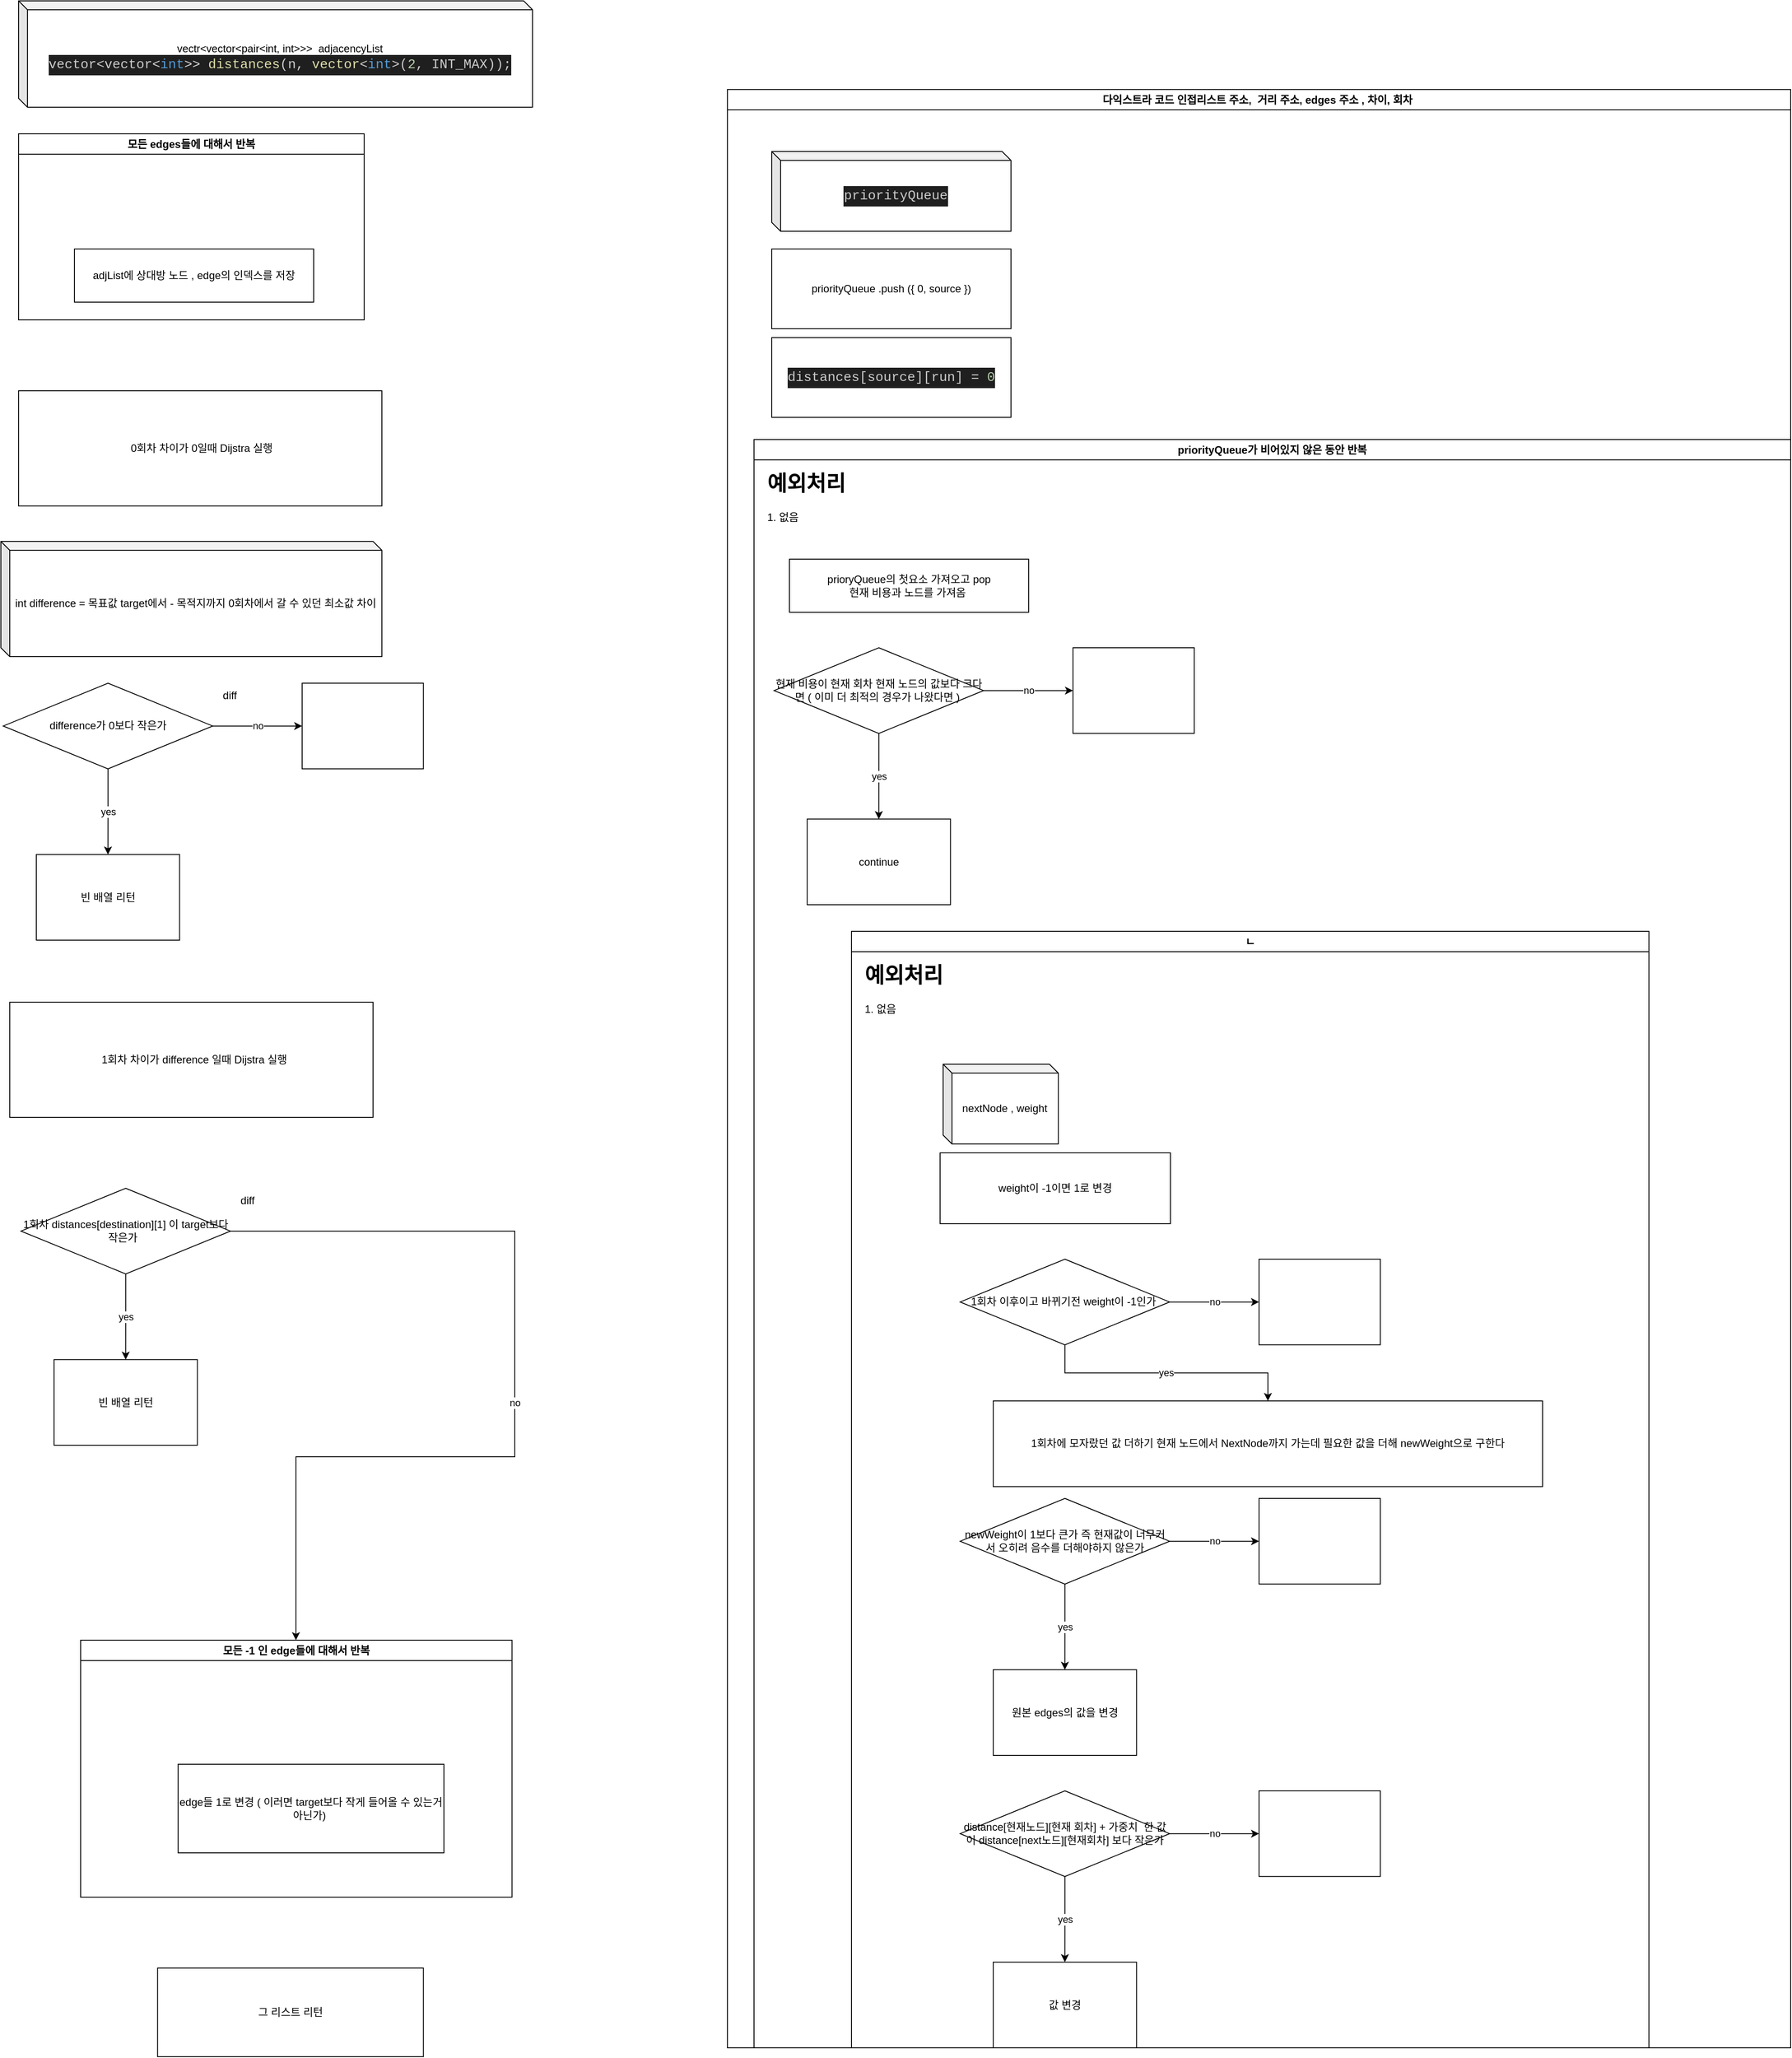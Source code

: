 <mxfile version="22.1.16" type="device">
  <diagram name="페이지-1" id="m9zzuuKFbmDfCAMSgIUq">
    <mxGraphModel dx="1475" dy="856" grid="1" gridSize="10" guides="1" tooltips="1" connect="1" arrows="1" fold="1" page="1" pageScale="1" pageWidth="827" pageHeight="1169" math="0" shadow="0">
      <root>
        <mxCell id="0" />
        <mxCell id="1" parent="0" />
        <mxCell id="aeBq3v3zaaAvEhFlKONQ-2" value="vectr&amp;lt;vector&amp;lt;pair&amp;lt;int, int&amp;gt;&amp;gt;&amp;gt;&amp;nbsp;&amp;nbsp;adjacencyList&lt;br&gt;&lt;div style=&quot;color: rgb(204, 204, 204); background-color: rgb(31, 31, 31); font-family: Menlo, Monaco, &amp;quot;Courier New&amp;quot;, monospace; font-size: 15px; line-height: 23px;&quot;&gt;vector&amp;lt;vector&lt;span style=&quot;color: #d4d4d4;&quot;&gt;&amp;lt;&lt;/span&gt;&lt;span style=&quot;color: #569cd6;&quot;&gt;int&lt;/span&gt;&lt;span style=&quot;color: #d4d4d4;&quot;&gt;&amp;gt;&amp;gt;&lt;/span&gt; &lt;span style=&quot;color: #dcdcaa;&quot;&gt;distances&lt;/span&gt;(n, &lt;span style=&quot;color: #dcdcaa;&quot;&gt;vector&lt;/span&gt;&amp;lt;&lt;span style=&quot;color: #569cd6;&quot;&gt;int&lt;/span&gt;&amp;gt;(&lt;span style=&quot;color: #b5cea8;&quot;&gt;2&lt;/span&gt;, INT_MAX));&lt;/div&gt;" style="shape=cube;whiteSpace=wrap;html=1;boundedLbl=1;backgroundOutline=1;darkOpacity=0.05;darkOpacity2=0.1;size=10;" vertex="1" parent="1">
          <mxGeometry x="50" y="90" width="580" height="120" as="geometry" />
        </mxCell>
        <mxCell id="aeBq3v3zaaAvEhFlKONQ-3" value="모든 edges들에 대해서 반복" style="swimlane;whiteSpace=wrap;html=1;" vertex="1" parent="1">
          <mxGeometry x="50" y="240" width="390" height="210" as="geometry" />
        </mxCell>
        <mxCell id="aeBq3v3zaaAvEhFlKONQ-1" value="adjList에 상대방 노드 , edge의 인덱스를 저장" style="rounded=0;whiteSpace=wrap;html=1;" vertex="1" parent="aeBq3v3zaaAvEhFlKONQ-3">
          <mxGeometry x="63" y="130" width="270" height="60" as="geometry" />
        </mxCell>
        <mxCell id="aeBq3v3zaaAvEhFlKONQ-4" value="다익스트라 코드 인접리스트 주소,&amp;nbsp; 거리 주소, edges 주소 , 차이, 회차&amp;nbsp;" style="swimlane;whiteSpace=wrap;html=1;" vertex="1" parent="1">
          <mxGeometry x="850" y="190" width="1200" height="2210" as="geometry" />
        </mxCell>
        <mxCell id="aeBq3v3zaaAvEhFlKONQ-6" value="&lt;div style=&quot;color: rgb(204, 204, 204); background-color: rgb(31, 31, 31); font-family: Menlo, Monaco, &amp;quot;Courier New&amp;quot;, monospace; font-size: 15px; line-height: 23px;&quot;&gt;priorityQueue&lt;/div&gt;" style="shape=cube;whiteSpace=wrap;html=1;boundedLbl=1;backgroundOutline=1;darkOpacity=0.05;darkOpacity2=0.1;size=10;" vertex="1" parent="aeBq3v3zaaAvEhFlKONQ-4">
          <mxGeometry x="50" y="70" width="270" height="90" as="geometry" />
        </mxCell>
        <mxCell id="aeBq3v3zaaAvEhFlKONQ-7" value="priorityQueue .push ({ 0, source })" style="rounded=0;whiteSpace=wrap;html=1;" vertex="1" parent="aeBq3v3zaaAvEhFlKONQ-4">
          <mxGeometry x="50" y="180" width="270" height="90" as="geometry" />
        </mxCell>
        <mxCell id="aeBq3v3zaaAvEhFlKONQ-8" value="&lt;div style=&quot;color: rgb(204, 204, 204); background-color: rgb(31, 31, 31); font-family: Menlo, Monaco, &amp;quot;Courier New&amp;quot;, monospace; font-size: 15px; line-height: 23px;&quot;&gt;distances[source][run] &lt;span style=&quot;color: #d4d4d4;&quot;&gt;=&lt;/span&gt; &lt;span style=&quot;color: #b5cea8;&quot;&gt;0&lt;/span&gt;&lt;/div&gt;" style="rounded=0;whiteSpace=wrap;html=1;" vertex="1" parent="aeBq3v3zaaAvEhFlKONQ-4">
          <mxGeometry x="50" y="280" width="270" height="90" as="geometry" />
        </mxCell>
        <mxCell id="aeBq3v3zaaAvEhFlKONQ-10" value="priorityQueue가 비어있지 않은 동안 반복" style="swimlane;whiteSpace=wrap;html=1;" vertex="1" parent="aeBq3v3zaaAvEhFlKONQ-4">
          <mxGeometry x="30" y="395" width="1170" height="1815" as="geometry" />
        </mxCell>
        <mxCell id="aeBq3v3zaaAvEhFlKONQ-11" value="&lt;h1&gt;예외처리&lt;/h1&gt;&lt;p&gt;1. 없음&lt;/p&gt;" style="text;html=1;strokeColor=none;fillColor=none;spacing=5;spacingTop=-20;whiteSpace=wrap;overflow=hidden;rounded=0;" vertex="1" parent="aeBq3v3zaaAvEhFlKONQ-10">
          <mxGeometry x="10" y="30" width="386" height="120" as="geometry" />
        </mxCell>
        <mxCell id="aeBq3v3zaaAvEhFlKONQ-12" value="prioryQueue의 첫요소 가져오고 pop&lt;br&gt;현재 비용과 노드를 가져옴&amp;nbsp;" style="rounded=0;whiteSpace=wrap;html=1;" vertex="1" parent="aeBq3v3zaaAvEhFlKONQ-10">
          <mxGeometry x="40" y="135" width="270" height="60" as="geometry" />
        </mxCell>
        <mxCell id="aeBq3v3zaaAvEhFlKONQ-13" value="" style="group" vertex="1" connectable="0" parent="aeBq3v3zaaAvEhFlKONQ-10">
          <mxGeometry x="60" y="235" width="436.85" height="290" as="geometry" />
        </mxCell>
        <mxCell id="aeBq3v3zaaAvEhFlKONQ-14" value="현재 비용이 현재 회차 현재 노드의 값보다 크다면 ( 이미 더 최적의 경우가 나왔다면 )&amp;nbsp;" style="rhombus;whiteSpace=wrap;html=1;" vertex="1" parent="aeBq3v3zaaAvEhFlKONQ-13">
          <mxGeometry x="-37.322" width="236.373" height="96.667" as="geometry" />
        </mxCell>
        <mxCell id="aeBq3v3zaaAvEhFlKONQ-15" value="continue" style="whiteSpace=wrap;html=1;rounded=0;" vertex="1" parent="aeBq3v3zaaAvEhFlKONQ-13">
          <mxGeometry y="193.333" width="161.729" height="96.667" as="geometry" />
        </mxCell>
        <mxCell id="aeBq3v3zaaAvEhFlKONQ-16" value="yes" style="edgeStyle=orthogonalEdgeStyle;rounded=0;orthogonalLoop=1;jettySize=auto;html=1;" edge="1" parent="aeBq3v3zaaAvEhFlKONQ-13" source="aeBq3v3zaaAvEhFlKONQ-14" target="aeBq3v3zaaAvEhFlKONQ-15">
          <mxGeometry relative="1" as="geometry" />
        </mxCell>
        <mxCell id="aeBq3v3zaaAvEhFlKONQ-17" value="" style="whiteSpace=wrap;html=1;rounded=0;" vertex="1" parent="aeBq3v3zaaAvEhFlKONQ-13">
          <mxGeometry x="300.003" width="136.847" height="96.667" as="geometry" />
        </mxCell>
        <mxCell id="aeBq3v3zaaAvEhFlKONQ-18" value="no" style="edgeStyle=orthogonalEdgeStyle;rounded=0;orthogonalLoop=1;jettySize=auto;html=1;" edge="1" parent="aeBq3v3zaaAvEhFlKONQ-13" source="aeBq3v3zaaAvEhFlKONQ-14" target="aeBq3v3zaaAvEhFlKONQ-17">
          <mxGeometry relative="1" as="geometry" />
        </mxCell>
        <mxCell id="aeBq3v3zaaAvEhFlKONQ-19" value="ㄴ" style="swimlane;whiteSpace=wrap;html=1;" vertex="1" parent="aeBq3v3zaaAvEhFlKONQ-10">
          <mxGeometry x="110" y="555" width="900" height="1260" as="geometry" />
        </mxCell>
        <mxCell id="aeBq3v3zaaAvEhFlKONQ-20" value="&lt;h1&gt;예외처리&lt;/h1&gt;&lt;p&gt;1. 없음&lt;/p&gt;" style="text;html=1;strokeColor=none;fillColor=none;spacing=5;spacingTop=-20;whiteSpace=wrap;overflow=hidden;rounded=0;" vertex="1" parent="aeBq3v3zaaAvEhFlKONQ-19">
          <mxGeometry x="10" y="30" width="386" height="120" as="geometry" />
        </mxCell>
        <mxCell id="aeBq3v3zaaAvEhFlKONQ-22" value="nextNode , weight" style="shape=cube;whiteSpace=wrap;html=1;boundedLbl=1;backgroundOutline=1;darkOpacity=0.05;darkOpacity2=0.1;size=10;" vertex="1" parent="aeBq3v3zaaAvEhFlKONQ-19">
          <mxGeometry x="103.43" y="150" width="130" height="90" as="geometry" />
        </mxCell>
        <mxCell id="aeBq3v3zaaAvEhFlKONQ-23" value="weight이 -1이면 1로 변경" style="rounded=0;whiteSpace=wrap;html=1;" vertex="1" parent="aeBq3v3zaaAvEhFlKONQ-19">
          <mxGeometry x="100" y="250" width="260" height="80" as="geometry" />
        </mxCell>
        <mxCell id="aeBq3v3zaaAvEhFlKONQ-24" value="" style="group" vertex="1" connectable="0" parent="aeBq3v3zaaAvEhFlKONQ-19">
          <mxGeometry x="160" y="370" width="620" height="290" as="geometry" />
        </mxCell>
        <mxCell id="aeBq3v3zaaAvEhFlKONQ-25" value="1회차 이후이고 바뀌기전 weight이 -1인가&amp;nbsp;" style="rhombus;whiteSpace=wrap;html=1;" vertex="1" parent="aeBq3v3zaaAvEhFlKONQ-24">
          <mxGeometry x="-37.322" width="236.373" height="96.667" as="geometry" />
        </mxCell>
        <mxCell id="aeBq3v3zaaAvEhFlKONQ-26" value="1회차에 모자랐던 값 더하기 현재 노드에서 NextNode까지 가는데 필요한 값을 더해 newWeight으로 구한다" style="whiteSpace=wrap;html=1;rounded=0;" vertex="1" parent="aeBq3v3zaaAvEhFlKONQ-24">
          <mxGeometry y="160" width="620" height="96.67" as="geometry" />
        </mxCell>
        <mxCell id="aeBq3v3zaaAvEhFlKONQ-27" value="yes" style="edgeStyle=orthogonalEdgeStyle;rounded=0;orthogonalLoop=1;jettySize=auto;html=1;" edge="1" parent="aeBq3v3zaaAvEhFlKONQ-24" source="aeBq3v3zaaAvEhFlKONQ-25" target="aeBq3v3zaaAvEhFlKONQ-26">
          <mxGeometry relative="1" as="geometry" />
        </mxCell>
        <mxCell id="aeBq3v3zaaAvEhFlKONQ-28" value="" style="whiteSpace=wrap;html=1;rounded=0;" vertex="1" parent="aeBq3v3zaaAvEhFlKONQ-24">
          <mxGeometry x="300.003" width="136.847" height="96.667" as="geometry" />
        </mxCell>
        <mxCell id="aeBq3v3zaaAvEhFlKONQ-29" value="no" style="edgeStyle=orthogonalEdgeStyle;rounded=0;orthogonalLoop=1;jettySize=auto;html=1;" edge="1" parent="aeBq3v3zaaAvEhFlKONQ-24" source="aeBq3v3zaaAvEhFlKONQ-25" target="aeBq3v3zaaAvEhFlKONQ-28">
          <mxGeometry relative="1" as="geometry" />
        </mxCell>
        <mxCell id="aeBq3v3zaaAvEhFlKONQ-30" value="" style="group" vertex="1" connectable="0" parent="aeBq3v3zaaAvEhFlKONQ-19">
          <mxGeometry x="160" y="640" width="436.85" height="290" as="geometry" />
        </mxCell>
        <mxCell id="aeBq3v3zaaAvEhFlKONQ-31" value="newWeight이 1보다 큰가 즉 현재값이 너무커서 오히려 음수를 더해야하지 않은가" style="rhombus;whiteSpace=wrap;html=1;" vertex="1" parent="aeBq3v3zaaAvEhFlKONQ-30">
          <mxGeometry x="-37.322" width="236.373" height="96.667" as="geometry" />
        </mxCell>
        <mxCell id="aeBq3v3zaaAvEhFlKONQ-32" value="원본 edges의 값을 변경" style="whiteSpace=wrap;html=1;rounded=0;" vertex="1" parent="aeBq3v3zaaAvEhFlKONQ-30">
          <mxGeometry y="193.333" width="161.729" height="96.667" as="geometry" />
        </mxCell>
        <mxCell id="aeBq3v3zaaAvEhFlKONQ-33" value="yes" style="edgeStyle=orthogonalEdgeStyle;rounded=0;orthogonalLoop=1;jettySize=auto;html=1;" edge="1" parent="aeBq3v3zaaAvEhFlKONQ-30" source="aeBq3v3zaaAvEhFlKONQ-31" target="aeBq3v3zaaAvEhFlKONQ-32">
          <mxGeometry relative="1" as="geometry" />
        </mxCell>
        <mxCell id="aeBq3v3zaaAvEhFlKONQ-34" value="" style="whiteSpace=wrap;html=1;rounded=0;" vertex="1" parent="aeBq3v3zaaAvEhFlKONQ-30">
          <mxGeometry x="300.003" width="136.847" height="96.667" as="geometry" />
        </mxCell>
        <mxCell id="aeBq3v3zaaAvEhFlKONQ-35" value="no" style="edgeStyle=orthogonalEdgeStyle;rounded=0;orthogonalLoop=1;jettySize=auto;html=1;" edge="1" parent="aeBq3v3zaaAvEhFlKONQ-30" source="aeBq3v3zaaAvEhFlKONQ-31" target="aeBq3v3zaaAvEhFlKONQ-34">
          <mxGeometry relative="1" as="geometry" />
        </mxCell>
        <mxCell id="aeBq3v3zaaAvEhFlKONQ-36" value="" style="group" vertex="1" connectable="0" parent="aeBq3v3zaaAvEhFlKONQ-19">
          <mxGeometry x="160" y="970" width="436.85" height="290" as="geometry" />
        </mxCell>
        <mxCell id="aeBq3v3zaaAvEhFlKONQ-37" value="distance[현재노드][현재 회차] + 가중치&amp;nbsp; 한 값이 distance[next노드][현재회차] 보다 작은가" style="rhombus;whiteSpace=wrap;html=1;" vertex="1" parent="aeBq3v3zaaAvEhFlKONQ-36">
          <mxGeometry x="-37.322" width="236.373" height="96.667" as="geometry" />
        </mxCell>
        <mxCell id="aeBq3v3zaaAvEhFlKONQ-38" value="값 변경" style="whiteSpace=wrap;html=1;rounded=0;" vertex="1" parent="aeBq3v3zaaAvEhFlKONQ-36">
          <mxGeometry y="193.333" width="161.729" height="96.667" as="geometry" />
        </mxCell>
        <mxCell id="aeBq3v3zaaAvEhFlKONQ-39" value="yes" style="edgeStyle=orthogonalEdgeStyle;rounded=0;orthogonalLoop=1;jettySize=auto;html=1;" edge="1" parent="aeBq3v3zaaAvEhFlKONQ-36" source="aeBq3v3zaaAvEhFlKONQ-37" target="aeBq3v3zaaAvEhFlKONQ-38">
          <mxGeometry relative="1" as="geometry" />
        </mxCell>
        <mxCell id="aeBq3v3zaaAvEhFlKONQ-40" value="" style="whiteSpace=wrap;html=1;rounded=0;" vertex="1" parent="aeBq3v3zaaAvEhFlKONQ-36">
          <mxGeometry x="300.003" width="136.847" height="96.667" as="geometry" />
        </mxCell>
        <mxCell id="aeBq3v3zaaAvEhFlKONQ-41" value="no" style="edgeStyle=orthogonalEdgeStyle;rounded=0;orthogonalLoop=1;jettySize=auto;html=1;" edge="1" parent="aeBq3v3zaaAvEhFlKONQ-36" source="aeBq3v3zaaAvEhFlKONQ-37" target="aeBq3v3zaaAvEhFlKONQ-40">
          <mxGeometry relative="1" as="geometry" />
        </mxCell>
        <mxCell id="aeBq3v3zaaAvEhFlKONQ-42" value="&amp;nbsp;0회차 차이가 0일때 Dijstra 실행" style="rounded=0;whiteSpace=wrap;html=1;shape=label;boundedLbl=1;backgroundOutline=1;darkOpacity=0.05;darkOpacity2=0.1;size=10;" vertex="1" parent="1">
          <mxGeometry x="50" y="530" width="410" height="130" as="geometry" />
        </mxCell>
        <mxCell id="aeBq3v3zaaAvEhFlKONQ-43" value="int difference = 목표값 target에서 - 목적지까지 0회차에서 갈 수 있던 최소값 차이" style="shape=cube;whiteSpace=wrap;html=1;boundedLbl=1;backgroundOutline=1;darkOpacity=0.05;darkOpacity2=0.1;size=10;" vertex="1" parent="1">
          <mxGeometry x="30" y="700" width="430" height="130" as="geometry" />
        </mxCell>
        <mxCell id="aeBq3v3zaaAvEhFlKONQ-50" value="diff" style="group" vertex="1" connectable="0" parent="1">
          <mxGeometry x="70" y="860" width="436.85" height="290" as="geometry" />
        </mxCell>
        <mxCell id="aeBq3v3zaaAvEhFlKONQ-51" value="difference가 0보다 작은가" style="rhombus;whiteSpace=wrap;html=1;" vertex="1" parent="aeBq3v3zaaAvEhFlKONQ-50">
          <mxGeometry x="-37.322" width="236.373" height="96.667" as="geometry" />
        </mxCell>
        <mxCell id="aeBq3v3zaaAvEhFlKONQ-52" value="빈 배열 리턴" style="whiteSpace=wrap;html=1;rounded=0;" vertex="1" parent="aeBq3v3zaaAvEhFlKONQ-50">
          <mxGeometry y="193.333" width="161.729" height="96.667" as="geometry" />
        </mxCell>
        <mxCell id="aeBq3v3zaaAvEhFlKONQ-53" value="yes" style="edgeStyle=orthogonalEdgeStyle;rounded=0;orthogonalLoop=1;jettySize=auto;html=1;" edge="1" parent="aeBq3v3zaaAvEhFlKONQ-50" source="aeBq3v3zaaAvEhFlKONQ-51" target="aeBq3v3zaaAvEhFlKONQ-52">
          <mxGeometry relative="1" as="geometry" />
        </mxCell>
        <mxCell id="aeBq3v3zaaAvEhFlKONQ-54" value="" style="whiteSpace=wrap;html=1;rounded=0;" vertex="1" parent="aeBq3v3zaaAvEhFlKONQ-50">
          <mxGeometry x="300.003" width="136.847" height="96.667" as="geometry" />
        </mxCell>
        <mxCell id="aeBq3v3zaaAvEhFlKONQ-55" value="no" style="edgeStyle=orthogonalEdgeStyle;rounded=0;orthogonalLoop=1;jettySize=auto;html=1;" edge="1" parent="aeBq3v3zaaAvEhFlKONQ-50" source="aeBq3v3zaaAvEhFlKONQ-51" target="aeBq3v3zaaAvEhFlKONQ-54">
          <mxGeometry relative="1" as="geometry" />
        </mxCell>
        <mxCell id="aeBq3v3zaaAvEhFlKONQ-56" value="&amp;nbsp; 1회차 차이가 difference 일때 Dijstra 실행" style="rounded=0;whiteSpace=wrap;html=1;shape=label;boundedLbl=1;backgroundOutline=1;darkOpacity=0.05;darkOpacity2=0.1;size=10;" vertex="1" parent="1">
          <mxGeometry x="40" y="1220" width="410" height="130" as="geometry" />
        </mxCell>
        <mxCell id="aeBq3v3zaaAvEhFlKONQ-57" value="diff" style="group" vertex="1" connectable="0" parent="1">
          <mxGeometry x="90" y="1430" width="436.85" height="290" as="geometry" />
        </mxCell>
        <mxCell id="aeBq3v3zaaAvEhFlKONQ-58" value="1회차 distances[destination][1] 이 target보다 작은가&amp;nbsp;&amp;nbsp;" style="rhombus;whiteSpace=wrap;html=1;" vertex="1" parent="aeBq3v3zaaAvEhFlKONQ-57">
          <mxGeometry x="-37.322" width="236.373" height="96.667" as="geometry" />
        </mxCell>
        <mxCell id="aeBq3v3zaaAvEhFlKONQ-59" value="빈 배열 리턴" style="whiteSpace=wrap;html=1;rounded=0;" vertex="1" parent="aeBq3v3zaaAvEhFlKONQ-57">
          <mxGeometry y="193.333" width="161.729" height="96.667" as="geometry" />
        </mxCell>
        <mxCell id="aeBq3v3zaaAvEhFlKONQ-60" value="yes" style="edgeStyle=orthogonalEdgeStyle;rounded=0;orthogonalLoop=1;jettySize=auto;html=1;" edge="1" parent="aeBq3v3zaaAvEhFlKONQ-57" source="aeBq3v3zaaAvEhFlKONQ-58" target="aeBq3v3zaaAvEhFlKONQ-59">
          <mxGeometry relative="1" as="geometry" />
        </mxCell>
        <mxCell id="aeBq3v3zaaAvEhFlKONQ-61" value="모든 -1 인 edge들에 대해서 반복" style="whiteSpace=wrap;html=1;rounded=0;shape=swimlane;fontStyle=1;startSize=23;" vertex="1" parent="1">
          <mxGeometry x="120" y="1940" width="486.85" height="290" as="geometry">
            <mxRectangle x="120" y="1940" width="50" height="40" as="alternateBounds" />
          </mxGeometry>
        </mxCell>
        <mxCell id="aeBq3v3zaaAvEhFlKONQ-62" value="no" style="edgeStyle=orthogonalEdgeStyle;rounded=0;orthogonalLoop=1;jettySize=auto;html=1;" edge="1" parent="1" source="aeBq3v3zaaAvEhFlKONQ-58" target="aeBq3v3zaaAvEhFlKONQ-61">
          <mxGeometry relative="1" as="geometry">
            <Array as="points">
              <mxPoint x="610" y="1478" />
              <mxPoint x="610" y="1733" />
              <mxPoint x="363" y="1733" />
            </Array>
          </mxGeometry>
        </mxCell>
        <mxCell id="aeBq3v3zaaAvEhFlKONQ-63" value="edge들 1로 변경 ( 이러면 target보다 작게 들어올 수 있는거 아닌가)&amp;nbsp;" style="whiteSpace=wrap;html=1;" vertex="1" parent="1">
          <mxGeometry x="230" y="2080" width="300" height="100" as="geometry" />
        </mxCell>
        <mxCell id="aeBq3v3zaaAvEhFlKONQ-64" value="그 리스트 리턴" style="whiteSpace=wrap;html=1;" vertex="1" parent="1">
          <mxGeometry x="206.85" y="2310" width="300" height="100" as="geometry" />
        </mxCell>
      </root>
    </mxGraphModel>
  </diagram>
</mxfile>
